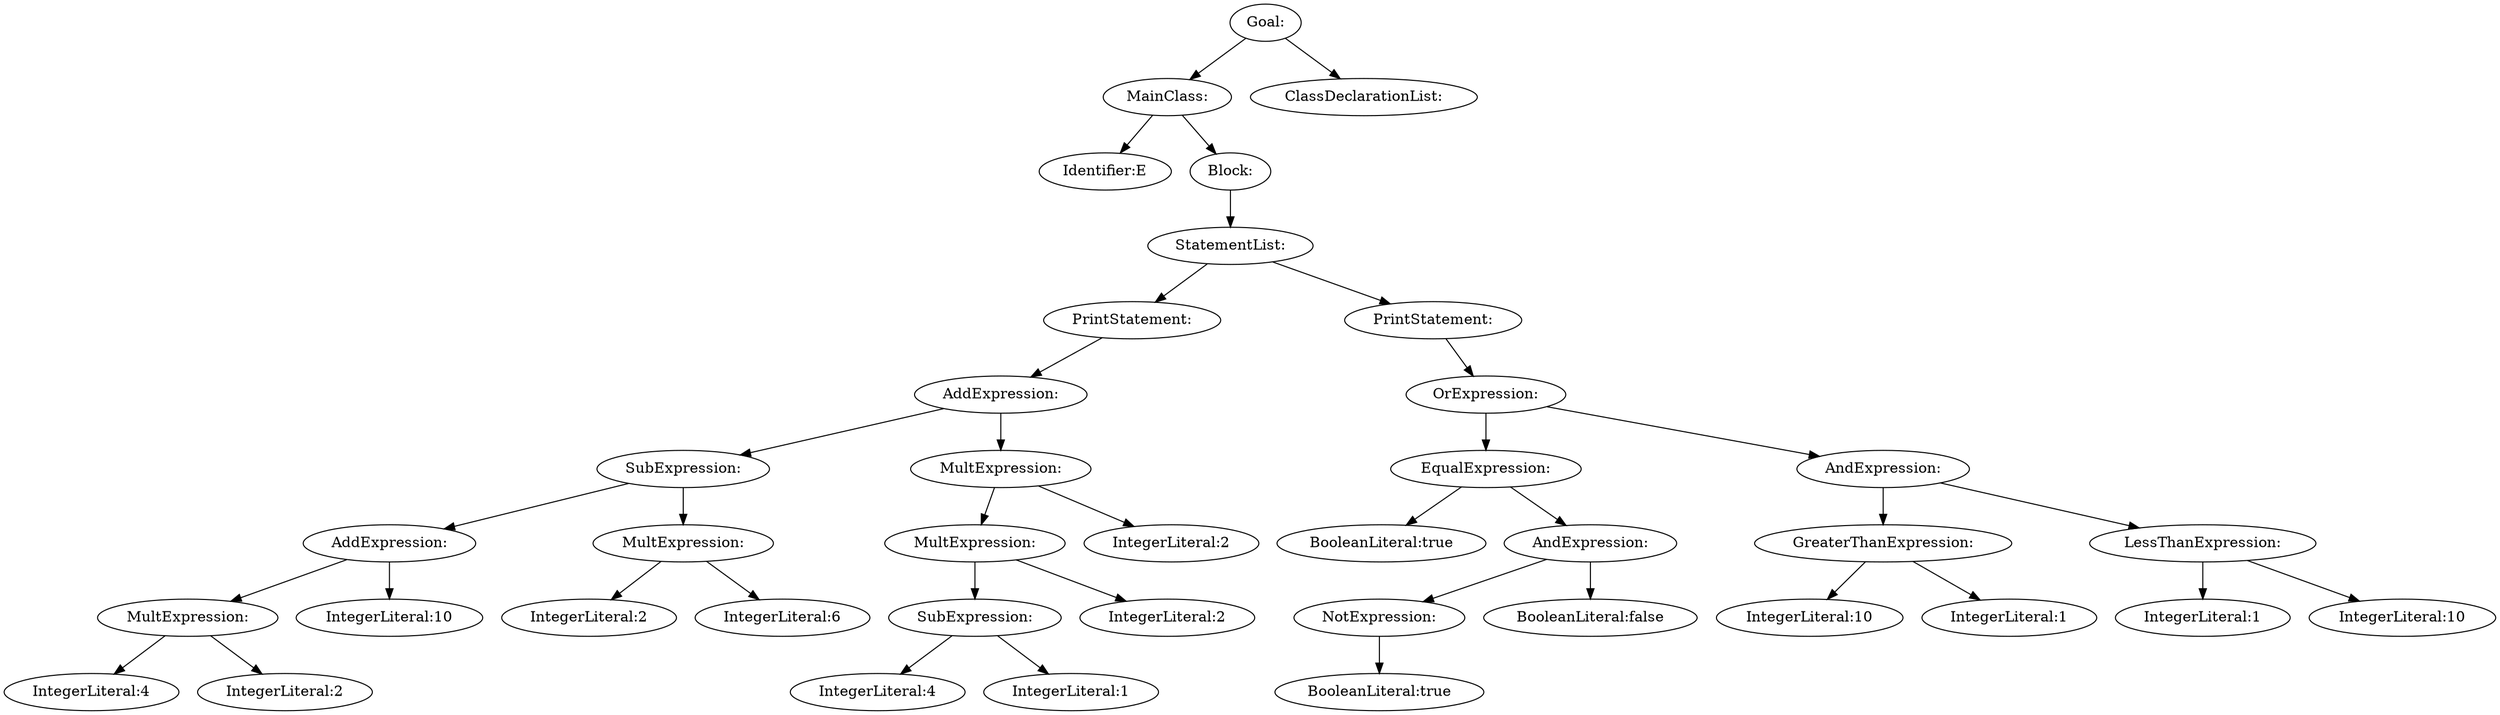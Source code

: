 digraph {
n0 [label="Goal:"];
n1 [label="MainClass:"];
n2 [label="Identifier:E"];
n1 -> n2
n3 [label="Block:"];
n4 [label="StatementList:"];
n5 [label="PrintStatement:"];
n6 [label="AddExpression:"];
n7 [label="SubExpression:"];
n8 [label="AddExpression:"];
n9 [label="MultExpression:"];
n10 [label="IntegerLiteral:4"];
n9 -> n10
n11 [label="IntegerLiteral:2"];
n9 -> n11
n8 -> n9
n12 [label="IntegerLiteral:10"];
n8 -> n12
n7 -> n8
n13 [label="MultExpression:"];
n14 [label="IntegerLiteral:2"];
n13 -> n14
n15 [label="IntegerLiteral:6"];
n13 -> n15
n7 -> n13
n6 -> n7
n16 [label="MultExpression:"];
n17 [label="MultExpression:"];
n18 [label="SubExpression:"];
n19 [label="IntegerLiteral:4"];
n18 -> n19
n20 [label="IntegerLiteral:1"];
n18 -> n20
n17 -> n18
n21 [label="IntegerLiteral:2"];
n17 -> n21
n16 -> n17
n22 [label="IntegerLiteral:2"];
n16 -> n22
n6 -> n16
n5 -> n6
n4 -> n5
n23 [label="PrintStatement:"];
n24 [label="OrExpression:"];
n25 [label="EqualExpression:"];
n26 [label="BooleanLiteral:true"];
n25 -> n26
n27 [label="AndExpression:"];
n28 [label="NotExpression:"];
n29 [label="BooleanLiteral:true"];
n28 -> n29
n27 -> n28
n30 [label="BooleanLiteral:false"];
n27 -> n30
n25 -> n27
n24 -> n25
n31 [label="AndExpression:"];
n32 [label="GreaterThanExpression:"];
n33 [label="IntegerLiteral:10"];
n32 -> n33
n34 [label="IntegerLiteral:1"];
n32 -> n34
n31 -> n32
n35 [label="LessThanExpression:"];
n36 [label="IntegerLiteral:1"];
n35 -> n36
n37 [label="IntegerLiteral:10"];
n35 -> n37
n31 -> n35
n24 -> n31
n23 -> n24
n4 -> n23
n3 -> n4
n1 -> n3
n0 -> n1
n38 [label="ClassDeclarationList:"];
n0 -> n38
}
